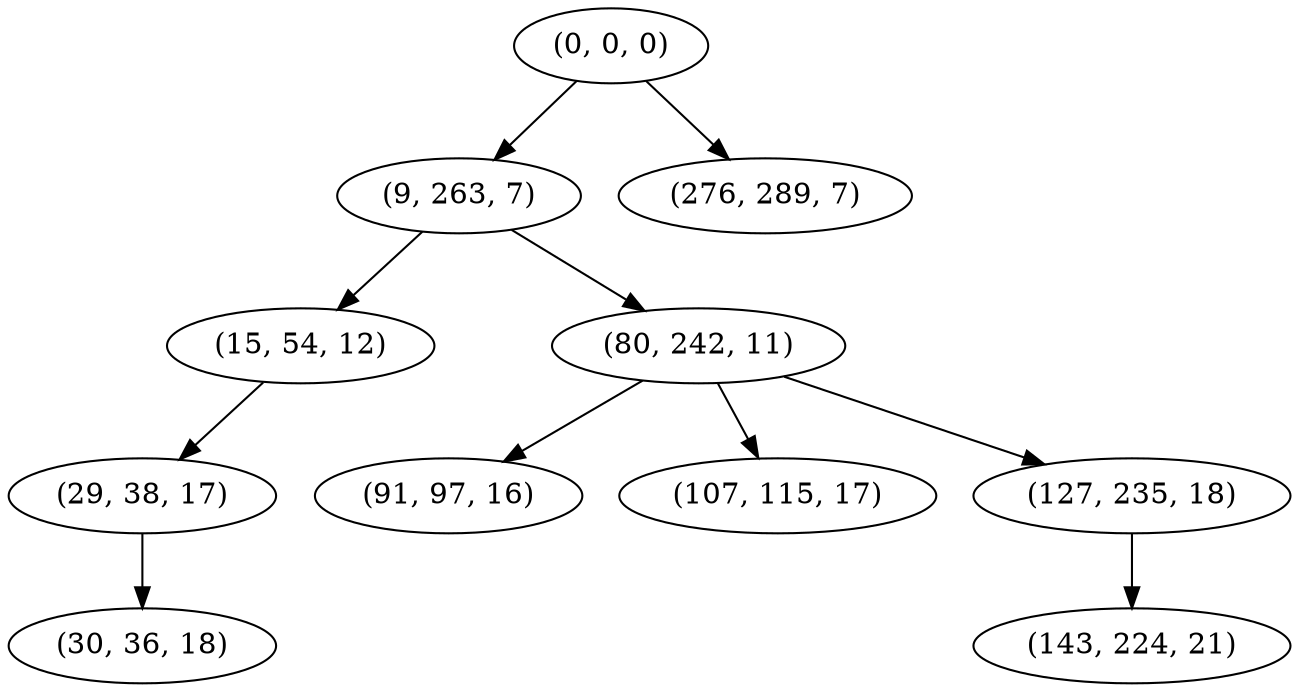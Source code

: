 digraph tree {
    "(0, 0, 0)";
    "(9, 263, 7)";
    "(15, 54, 12)";
    "(29, 38, 17)";
    "(30, 36, 18)";
    "(80, 242, 11)";
    "(91, 97, 16)";
    "(107, 115, 17)";
    "(127, 235, 18)";
    "(143, 224, 21)";
    "(276, 289, 7)";
    "(0, 0, 0)" -> "(9, 263, 7)";
    "(0, 0, 0)" -> "(276, 289, 7)";
    "(9, 263, 7)" -> "(15, 54, 12)";
    "(9, 263, 7)" -> "(80, 242, 11)";
    "(15, 54, 12)" -> "(29, 38, 17)";
    "(29, 38, 17)" -> "(30, 36, 18)";
    "(80, 242, 11)" -> "(91, 97, 16)";
    "(80, 242, 11)" -> "(107, 115, 17)";
    "(80, 242, 11)" -> "(127, 235, 18)";
    "(127, 235, 18)" -> "(143, 224, 21)";
}

